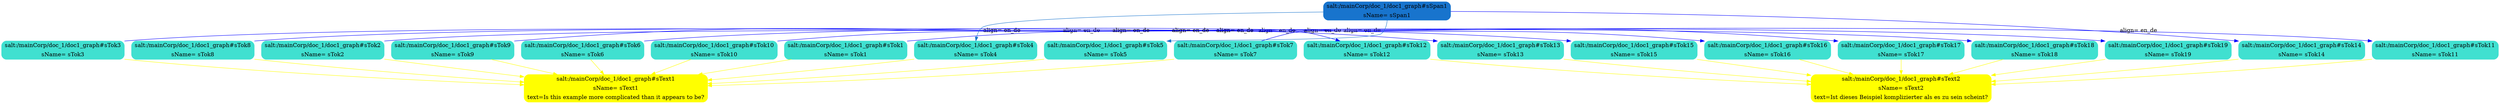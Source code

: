 digraph G {
ordering=out;
<salt:/mainCorp/doc_1/doc1_graph#sTok1> -> <salt:/mainCorp/doc_1/doc1_graph#sText1>[color=yellow,style=filled];
<salt:/mainCorp/doc_1/doc1_graph#sTok1> -> <salt:/mainCorp/doc_1/doc1_graph#sTok11>[color=blue,style=filled,label="align= en_de"];
<salt:/mainCorp/doc_1/doc1_graph#sTok11> -> <salt:/mainCorp/doc_1/doc1_graph#sText2>[color=yellow,style=filled];
<salt:/mainCorp/doc_1/doc1_graph#sTok2> -> <salt:/mainCorp/doc_1/doc1_graph#sText1>[color=yellow,style=filled];
<salt:/mainCorp/doc_1/doc1_graph#sTok2> -> <salt:/mainCorp/doc_1/doc1_graph#sTok12>[color=blue,style=filled,label="align= en_de"];
<salt:/mainCorp/doc_1/doc1_graph#sTok12> -> <salt:/mainCorp/doc_1/doc1_graph#sText2>[color=yellow,style=filled];
<salt:/mainCorp/doc_1/doc1_graph#sTok3> -> <salt:/mainCorp/doc_1/doc1_graph#sText1>[color=yellow,style=filled];
<salt:/mainCorp/doc_1/doc1_graph#sTok3> -> <salt:/mainCorp/doc_1/doc1_graph#sTok13>[color=blue,style=filled,label="align= en_de"];
<salt:/mainCorp/doc_1/doc1_graph#sTok13> -> <salt:/mainCorp/doc_1/doc1_graph#sText2>[color=yellow,style=filled];
<salt:/mainCorp/doc_1/doc1_graph#sTok6> -> <salt:/mainCorp/doc_1/doc1_graph#sText1>[color=yellow,style=filled];
<salt:/mainCorp/doc_1/doc1_graph#sTok6> -> <salt:/mainCorp/doc_1/doc1_graph#sTok15>[color=blue,style=filled,label="align= en_de"];
<salt:/mainCorp/doc_1/doc1_graph#sTok15> -> <salt:/mainCorp/doc_1/doc1_graph#sText2>[color=yellow,style=filled];
<salt:/mainCorp/doc_1/doc1_graph#sTok7> -> <salt:/mainCorp/doc_1/doc1_graph#sText1>[color=yellow,style=filled];
<salt:/mainCorp/doc_1/doc1_graph#sTok7> -> <salt:/mainCorp/doc_1/doc1_graph#sTok16>[color=blue,style=filled,label="align= en_de"];
<salt:/mainCorp/doc_1/doc1_graph#sTok16> -> <salt:/mainCorp/doc_1/doc1_graph#sText2>[color=yellow,style=filled];
<salt:/mainCorp/doc_1/doc1_graph#sTok8> -> <salt:/mainCorp/doc_1/doc1_graph#sText1>[color=yellow,style=filled];
<salt:/mainCorp/doc_1/doc1_graph#sTok8> -> <salt:/mainCorp/doc_1/doc1_graph#sTok17>[color=blue,style=filled,label="align= en_de"];
<salt:/mainCorp/doc_1/doc1_graph#sTok17> -> <salt:/mainCorp/doc_1/doc1_graph#sText2>[color=yellow,style=filled];
<salt:/mainCorp/doc_1/doc1_graph#sTok9> -> <salt:/mainCorp/doc_1/doc1_graph#sText1>[color=yellow,style=filled];
<salt:/mainCorp/doc_1/doc1_graph#sTok9> -> <salt:/mainCorp/doc_1/doc1_graph#sTok18>[color=blue,style=filled,label="align= en_de"];
<salt:/mainCorp/doc_1/doc1_graph#sTok18> -> <salt:/mainCorp/doc_1/doc1_graph#sText2>[color=yellow,style=filled];
<salt:/mainCorp/doc_1/doc1_graph#sTok10> -> <salt:/mainCorp/doc_1/doc1_graph#sText1>[color=yellow,style=filled];
<salt:/mainCorp/doc_1/doc1_graph#sTok10> -> <salt:/mainCorp/doc_1/doc1_graph#sTok19>[color=blue,style=filled,label="align= en_de"];
<salt:/mainCorp/doc_1/doc1_graph#sTok19> -> <salt:/mainCorp/doc_1/doc1_graph#sText2>[color=yellow,style=filled];
<salt:/mainCorp/doc_1/doc1_graph#sSpan1> -> <salt:/mainCorp/doc_1/doc1_graph#sTok4>[color=dodgerblue3,style=filled];
<salt:/mainCorp/doc_1/doc1_graph#sTok4> -> <salt:/mainCorp/doc_1/doc1_graph#sText1>[color=yellow,style=filled];
<salt:/mainCorp/doc_1/doc1_graph#sSpan1> -> <salt:/mainCorp/doc_1/doc1_graph#sTok5>[color=dodgerblue3,style=filled];
<salt:/mainCorp/doc_1/doc1_graph#sTok5> -> <salt:/mainCorp/doc_1/doc1_graph#sText1>[color=yellow,style=filled];
<salt:/mainCorp/doc_1/doc1_graph#sSpan1> -> <salt:/mainCorp/doc_1/doc1_graph#sTok14>[color=blue,style=filled,label="align= en_de"];
<salt:/mainCorp/doc_1/doc1_graph#sTok14> -> <salt:/mainCorp/doc_1/doc1_graph#sText2>[color=yellow,style=filled];
{
rank=max;
<salt:/mainCorp/doc_1/doc1_graph#sText1>[shape=Mrecord,color=yellow,style=filled,label="{{salt:/mainCorp/doc_1/doc1_graph#sText1}|{sName= sText1}|{text=Is this example more complicated than it appears to be?}}"];
<salt:/mainCorp/doc_1/doc1_graph#sText2>[shape=Mrecord,color=yellow,style=filled,label="{{salt:/mainCorp/doc_1/doc1_graph#sText2}|{sName= sText2}|{text=Ist dieses Beispiel komplizierter als es zu sein scheint?}}"];
}
{
rank=same;
<salt:/mainCorp/doc_1/doc1_graph#sTok1>[shape=Mrecord,color=turquoise,style=filled,label="{{salt:/mainCorp/doc_1/doc1_graph#sTok1}|{sName= sTok1}}"];
<salt:/mainCorp/doc_1/doc1_graph#sTok11>[shape=Mrecord,color=turquoise,style=filled,label="{{salt:/mainCorp/doc_1/doc1_graph#sTok11}|{sName= sTok11}}"];
<salt:/mainCorp/doc_1/doc1_graph#sTok2>[shape=Mrecord,color=turquoise,style=filled,label="{{salt:/mainCorp/doc_1/doc1_graph#sTok2}|{sName= sTok2}}"];
<salt:/mainCorp/doc_1/doc1_graph#sTok12>[shape=Mrecord,color=turquoise,style=filled,label="{{salt:/mainCorp/doc_1/doc1_graph#sTok12}|{sName= sTok12}}"];
<salt:/mainCorp/doc_1/doc1_graph#sTok3>[shape=Mrecord,color=turquoise,style=filled,label="{{salt:/mainCorp/doc_1/doc1_graph#sTok3}|{sName= sTok3}}"];
<salt:/mainCorp/doc_1/doc1_graph#sTok13>[shape=Mrecord,color=turquoise,style=filled,label="{{salt:/mainCorp/doc_1/doc1_graph#sTok13}|{sName= sTok13}}"];
<salt:/mainCorp/doc_1/doc1_graph#sTok6>[shape=Mrecord,color=turquoise,style=filled,label="{{salt:/mainCorp/doc_1/doc1_graph#sTok6}|{sName= sTok6}}"];
<salt:/mainCorp/doc_1/doc1_graph#sTok15>[shape=Mrecord,color=turquoise,style=filled,label="{{salt:/mainCorp/doc_1/doc1_graph#sTok15}|{sName= sTok15}}"];
<salt:/mainCorp/doc_1/doc1_graph#sTok7>[shape=Mrecord,color=turquoise,style=filled,label="{{salt:/mainCorp/doc_1/doc1_graph#sTok7}|{sName= sTok7}}"];
<salt:/mainCorp/doc_1/doc1_graph#sTok16>[shape=Mrecord,color=turquoise,style=filled,label="{{salt:/mainCorp/doc_1/doc1_graph#sTok16}|{sName= sTok16}}"];
<salt:/mainCorp/doc_1/doc1_graph#sTok8>[shape=Mrecord,color=turquoise,style=filled,label="{{salt:/mainCorp/doc_1/doc1_graph#sTok8}|{sName= sTok8}}"];
<salt:/mainCorp/doc_1/doc1_graph#sTok17>[shape=Mrecord,color=turquoise,style=filled,label="{{salt:/mainCorp/doc_1/doc1_graph#sTok17}|{sName= sTok17}}"];
<salt:/mainCorp/doc_1/doc1_graph#sTok9>[shape=Mrecord,color=turquoise,style=filled,label="{{salt:/mainCorp/doc_1/doc1_graph#sTok9}|{sName= sTok9}}"];
<salt:/mainCorp/doc_1/doc1_graph#sTok18>[shape=Mrecord,color=turquoise,style=filled,label="{{salt:/mainCorp/doc_1/doc1_graph#sTok18}|{sName= sTok18}}"];
<salt:/mainCorp/doc_1/doc1_graph#sTok10>[shape=Mrecord,color=turquoise,style=filled,label="{{salt:/mainCorp/doc_1/doc1_graph#sTok10}|{sName= sTok10}}"];
<salt:/mainCorp/doc_1/doc1_graph#sTok19>[shape=Mrecord,color=turquoise,style=filled,label="{{salt:/mainCorp/doc_1/doc1_graph#sTok19}|{sName= sTok19}}"];
<salt:/mainCorp/doc_1/doc1_graph#sTok4>[shape=Mrecord,color=turquoise,style=filled,label="{{salt:/mainCorp/doc_1/doc1_graph#sTok4}|{sName= sTok4}}"];
<salt:/mainCorp/doc_1/doc1_graph#sTok5>[shape=Mrecord,color=turquoise,style=filled,label="{{salt:/mainCorp/doc_1/doc1_graph#sTok5}|{sName= sTok5}}"];
<salt:/mainCorp/doc_1/doc1_graph#sTok14>[shape=Mrecord,color=turquoise,style=filled,label="{{salt:/mainCorp/doc_1/doc1_graph#sTok14}|{sName= sTok14}}"];
}
{
rank=same;
<salt:/mainCorp/doc_1/doc1_graph#sSpan1>[shape=Mrecord,color=dodgerblue3,style=filled,label="{{salt:/mainCorp/doc_1/doc1_graph#sSpan1}|{sName= sSpan1}}"];
}
}
